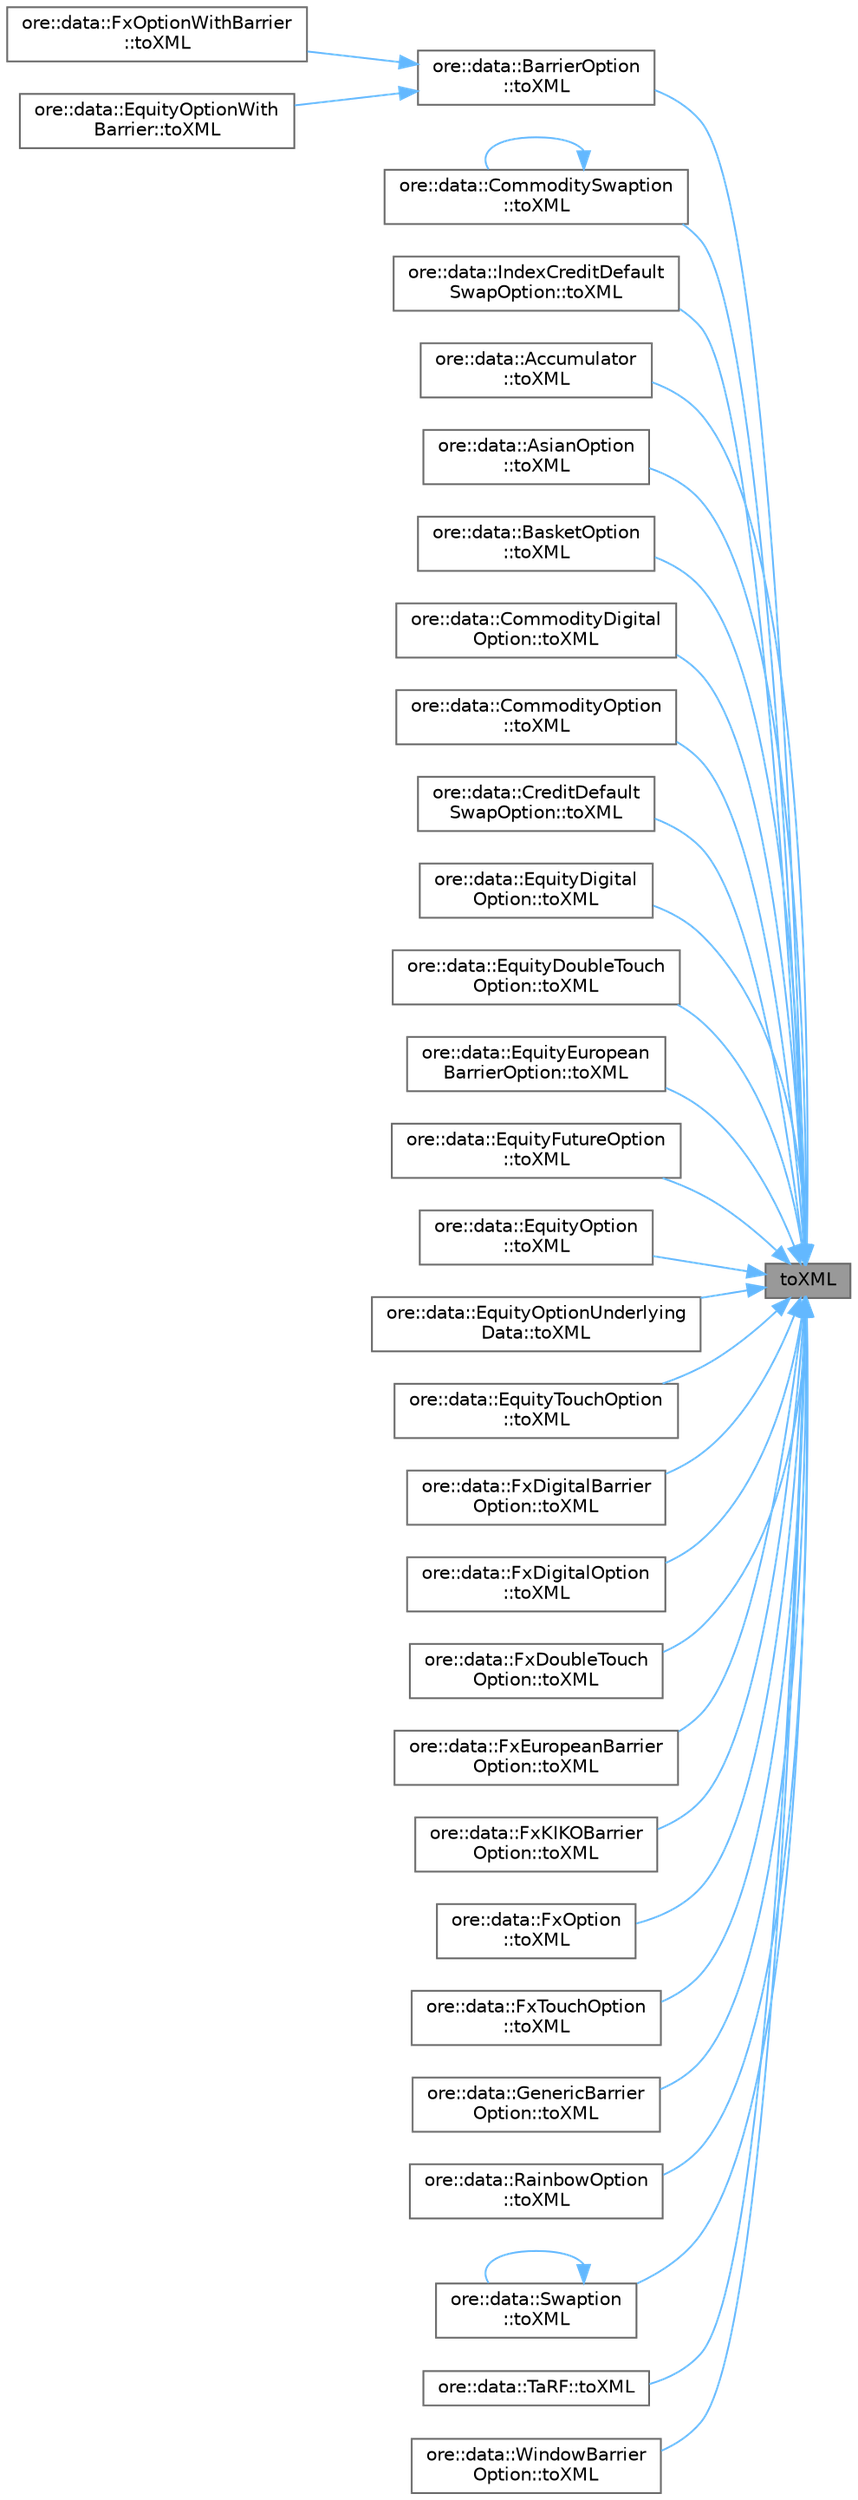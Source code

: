 digraph "toXML"
{
 // INTERACTIVE_SVG=YES
 // LATEX_PDF_SIZE
  bgcolor="transparent";
  edge [fontname=Helvetica,fontsize=10,labelfontname=Helvetica,labelfontsize=10];
  node [fontname=Helvetica,fontsize=10,shape=box,height=0.2,width=0.4];
  rankdir="RL";
  Node1 [label="toXML",height=0.2,width=0.4,color="gray40", fillcolor="grey60", style="filled", fontcolor="black",tooltip=" "];
  Node1 -> Node2 [dir="back",color="steelblue1",style="solid"];
  Node2 [label="ore::data::BarrierOption\l::toXML",height=0.2,width=0.4,color="grey40", fillcolor="white", style="filled",URL="$classore_1_1data_1_1_barrier_option.html#a5ab84b4972e623b734fc13becbf7902e",tooltip=" "];
  Node2 -> Node3 [dir="back",color="steelblue1",style="solid"];
  Node3 [label="ore::data::FxOptionWithBarrier\l::toXML",height=0.2,width=0.4,color="grey40", fillcolor="white", style="filled",URL="$classore_1_1data_1_1_fx_option_with_barrier.html#ae3c6d373eeb2618e05c621790d9e77da",tooltip=" "];
  Node2 -> Node4 [dir="back",color="steelblue1",style="solid"];
  Node4 [label="ore::data::EquityOptionWith\lBarrier::toXML",height=0.2,width=0.4,color="grey40", fillcolor="white", style="filled",URL="$classore_1_1data_1_1_equity_option_with_barrier.html#ae3c6d373eeb2618e05c621790d9e77da",tooltip=" "];
  Node1 -> Node5 [dir="back",color="steelblue1",style="solid"];
  Node5 [label="ore::data::CommoditySwaption\l::toXML",height=0.2,width=0.4,color="grey40", fillcolor="white", style="filled",URL="$classore_1_1data_1_1_commodity_swaption.html#a5ab84b4972e623b734fc13becbf7902e",tooltip=" "];
  Node5 -> Node5 [dir="back",color="steelblue1",style="solid"];
  Node1 -> Node6 [dir="back",color="steelblue1",style="solid"];
  Node6 [label="ore::data::IndexCreditDefault\lSwapOption::toXML",height=0.2,width=0.4,color="grey40", fillcolor="white", style="filled",URL="$classore_1_1data_1_1_index_credit_default_swap_option.html#a5ab84b4972e623b734fc13becbf7902e",tooltip=" "];
  Node1 -> Node7 [dir="back",color="steelblue1",style="solid"];
  Node7 [label="ore::data::Accumulator\l::toXML",height=0.2,width=0.4,color="grey40", fillcolor="white", style="filled",URL="$classore_1_1data_1_1_accumulator.html#a0881d80390ae17ef0094dcd8c91c4936",tooltip=" "];
  Node1 -> Node8 [dir="back",color="steelblue1",style="solid"];
  Node8 [label="ore::data::AsianOption\l::toXML",height=0.2,width=0.4,color="grey40", fillcolor="white", style="filled",URL="$classore_1_1data_1_1_asian_option.html#a0881d80390ae17ef0094dcd8c91c4936",tooltip=" "];
  Node1 -> Node9 [dir="back",color="steelblue1",style="solid"];
  Node9 [label="ore::data::BasketOption\l::toXML",height=0.2,width=0.4,color="grey40", fillcolor="white", style="filled",URL="$classore_1_1data_1_1_basket_option.html#a0881d80390ae17ef0094dcd8c91c4936",tooltip=" "];
  Node1 -> Node10 [dir="back",color="steelblue1",style="solid"];
  Node10 [label="ore::data::CommodityDigital\lOption::toXML",height=0.2,width=0.4,color="grey40", fillcolor="white", style="filled",URL="$classore_1_1data_1_1_commodity_digital_option.html#a0881d80390ae17ef0094dcd8c91c4936",tooltip=" "];
  Node1 -> Node11 [dir="back",color="steelblue1",style="solid"];
  Node11 [label="ore::data::CommodityOption\l::toXML",height=0.2,width=0.4,color="grey40", fillcolor="white", style="filled",URL="$classore_1_1data_1_1_commodity_option.html#a0881d80390ae17ef0094dcd8c91c4936",tooltip=" "];
  Node1 -> Node12 [dir="back",color="steelblue1",style="solid"];
  Node12 [label="ore::data::CreditDefault\lSwapOption::toXML",height=0.2,width=0.4,color="grey40", fillcolor="white", style="filled",URL="$classore_1_1data_1_1_credit_default_swap_option.html#a0881d80390ae17ef0094dcd8c91c4936",tooltip=" "];
  Node1 -> Node13 [dir="back",color="steelblue1",style="solid"];
  Node13 [label="ore::data::EquityDigital\lOption::toXML",height=0.2,width=0.4,color="grey40", fillcolor="white", style="filled",URL="$classore_1_1data_1_1_equity_digital_option.html#a0881d80390ae17ef0094dcd8c91c4936",tooltip=" "];
  Node1 -> Node14 [dir="back",color="steelblue1",style="solid"];
  Node14 [label="ore::data::EquityDoubleTouch\lOption::toXML",height=0.2,width=0.4,color="grey40", fillcolor="white", style="filled",URL="$classore_1_1data_1_1_equity_double_touch_option.html#a0881d80390ae17ef0094dcd8c91c4936",tooltip=" "];
  Node1 -> Node15 [dir="back",color="steelblue1",style="solid"];
  Node15 [label="ore::data::EquityEuropean\lBarrierOption::toXML",height=0.2,width=0.4,color="grey40", fillcolor="white", style="filled",URL="$classore_1_1data_1_1_equity_european_barrier_option.html#a0881d80390ae17ef0094dcd8c91c4936",tooltip=" "];
  Node1 -> Node16 [dir="back",color="steelblue1",style="solid"];
  Node16 [label="ore::data::EquityFutureOption\l::toXML",height=0.2,width=0.4,color="grey40", fillcolor="white", style="filled",URL="$classore_1_1data_1_1_equity_future_option.html#a0881d80390ae17ef0094dcd8c91c4936",tooltip=" "];
  Node1 -> Node17 [dir="back",color="steelblue1",style="solid"];
  Node17 [label="ore::data::EquityOption\l::toXML",height=0.2,width=0.4,color="grey40", fillcolor="white", style="filled",URL="$classore_1_1data_1_1_equity_option.html#a0881d80390ae17ef0094dcd8c91c4936",tooltip=" "];
  Node1 -> Node18 [dir="back",color="steelblue1",style="solid"];
  Node18 [label="ore::data::EquityOptionUnderlying\lData::toXML",height=0.2,width=0.4,color="grey40", fillcolor="white", style="filled",URL="$classore_1_1data_1_1_equity_option_underlying_data.html#a0881d80390ae17ef0094dcd8c91c4936",tooltip=" "];
  Node1 -> Node19 [dir="back",color="steelblue1",style="solid"];
  Node19 [label="ore::data::EquityTouchOption\l::toXML",height=0.2,width=0.4,color="grey40", fillcolor="white", style="filled",URL="$classore_1_1data_1_1_equity_touch_option.html#a0881d80390ae17ef0094dcd8c91c4936",tooltip=" "];
  Node1 -> Node20 [dir="back",color="steelblue1",style="solid"];
  Node20 [label="ore::data::FxDigitalBarrier\lOption::toXML",height=0.2,width=0.4,color="grey40", fillcolor="white", style="filled",URL="$classore_1_1data_1_1_fx_digital_barrier_option.html#a0881d80390ae17ef0094dcd8c91c4936",tooltip=" "];
  Node1 -> Node21 [dir="back",color="steelblue1",style="solid"];
  Node21 [label="ore::data::FxDigitalOption\l::toXML",height=0.2,width=0.4,color="grey40", fillcolor="white", style="filled",URL="$classore_1_1data_1_1_fx_digital_option.html#a0881d80390ae17ef0094dcd8c91c4936",tooltip=" "];
  Node1 -> Node22 [dir="back",color="steelblue1",style="solid"];
  Node22 [label="ore::data::FxDoubleTouch\lOption::toXML",height=0.2,width=0.4,color="grey40", fillcolor="white", style="filled",URL="$classore_1_1data_1_1_fx_double_touch_option.html#a0881d80390ae17ef0094dcd8c91c4936",tooltip=" "];
  Node1 -> Node23 [dir="back",color="steelblue1",style="solid"];
  Node23 [label="ore::data::FxEuropeanBarrier\lOption::toXML",height=0.2,width=0.4,color="grey40", fillcolor="white", style="filled",URL="$classore_1_1data_1_1_fx_european_barrier_option.html#a0881d80390ae17ef0094dcd8c91c4936",tooltip=" "];
  Node1 -> Node24 [dir="back",color="steelblue1",style="solid"];
  Node24 [label="ore::data::FxKIKOBarrier\lOption::toXML",height=0.2,width=0.4,color="grey40", fillcolor="white", style="filled",URL="$classore_1_1data_1_1_fx_k_i_k_o_barrier_option.html#a0881d80390ae17ef0094dcd8c91c4936",tooltip=" "];
  Node1 -> Node25 [dir="back",color="steelblue1",style="solid"];
  Node25 [label="ore::data::FxOption\l::toXML",height=0.2,width=0.4,color="grey40", fillcolor="white", style="filled",URL="$classore_1_1data_1_1_fx_option.html#a0881d80390ae17ef0094dcd8c91c4936",tooltip=" "];
  Node1 -> Node26 [dir="back",color="steelblue1",style="solid"];
  Node26 [label="ore::data::FxTouchOption\l::toXML",height=0.2,width=0.4,color="grey40", fillcolor="white", style="filled",URL="$classore_1_1data_1_1_fx_touch_option.html#a0881d80390ae17ef0094dcd8c91c4936",tooltip=" "];
  Node1 -> Node27 [dir="back",color="steelblue1",style="solid"];
  Node27 [label="ore::data::GenericBarrier\lOption::toXML",height=0.2,width=0.4,color="grey40", fillcolor="white", style="filled",URL="$classore_1_1data_1_1_generic_barrier_option.html#a0881d80390ae17ef0094dcd8c91c4936",tooltip=" "];
  Node1 -> Node28 [dir="back",color="steelblue1",style="solid"];
  Node28 [label="ore::data::RainbowOption\l::toXML",height=0.2,width=0.4,color="grey40", fillcolor="white", style="filled",URL="$classore_1_1data_1_1_rainbow_option.html#a0881d80390ae17ef0094dcd8c91c4936",tooltip=" "];
  Node1 -> Node29 [dir="back",color="steelblue1",style="solid"];
  Node29 [label="ore::data::Swaption\l::toXML",height=0.2,width=0.4,color="grey40", fillcolor="white", style="filled",URL="$classore_1_1data_1_1_swaption.html#a0881d80390ae17ef0094dcd8c91c4936",tooltip=" "];
  Node29 -> Node29 [dir="back",color="steelblue1",style="solid"];
  Node1 -> Node30 [dir="back",color="steelblue1",style="solid"];
  Node30 [label="ore::data::TaRF::toXML",height=0.2,width=0.4,color="grey40", fillcolor="white", style="filled",URL="$classore_1_1data_1_1_ta_r_f.html#a0881d80390ae17ef0094dcd8c91c4936",tooltip=" "];
  Node1 -> Node31 [dir="back",color="steelblue1",style="solid"];
  Node31 [label="ore::data::WindowBarrier\lOption::toXML",height=0.2,width=0.4,color="grey40", fillcolor="white", style="filled",URL="$classore_1_1data_1_1_window_barrier_option.html#a0881d80390ae17ef0094dcd8c91c4936",tooltip=" "];
}
